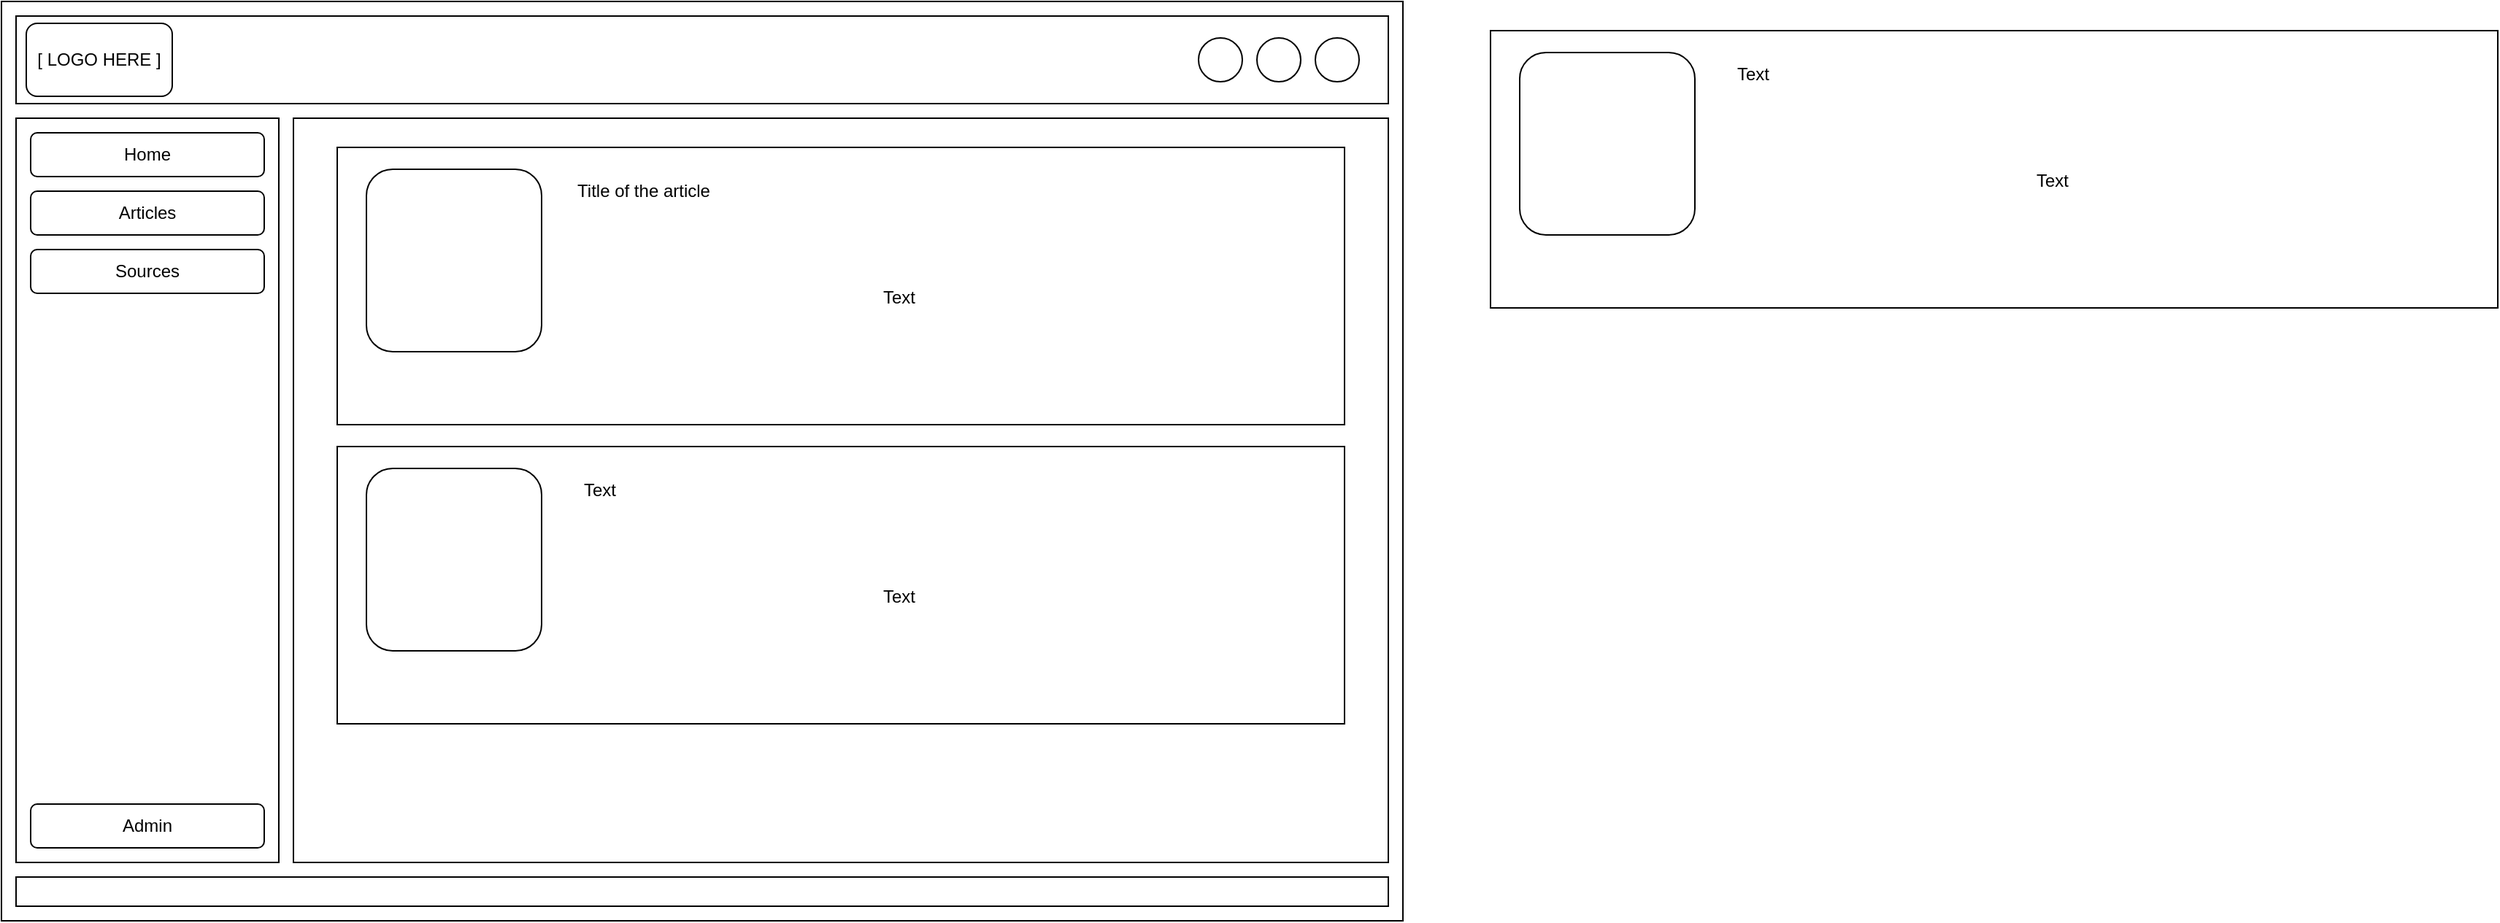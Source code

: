 <mxfile version="20.8.16" type="device"><diagram name="Page-1" id="1rPvVNWo4JykANCzksGn"><mxGraphModel dx="2437" dy="990" grid="1" gridSize="10" guides="1" tooltips="1" connect="1" arrows="1" fold="1" page="1" pageScale="1" pageWidth="1100" pageHeight="850" math="0" shadow="0"><root><mxCell id="0"/><mxCell id="1" parent="0"/><mxCell id="rIgHuXccZqjS1IpmSSS8-1" value="" style="rounded=0;whiteSpace=wrap;html=1;" parent="1" vertex="1"><mxGeometry x="60" y="120" width="960" height="630" as="geometry"/></mxCell><mxCell id="rIgHuXccZqjS1IpmSSS8-2" value="" style="rounded=0;whiteSpace=wrap;html=1;" parent="1" vertex="1"><mxGeometry x="70" y="130" width="940" height="60" as="geometry"/></mxCell><mxCell id="rIgHuXccZqjS1IpmSSS8-3" value="[ LOGO HERE ]" style="rounded=1;whiteSpace=wrap;html=1;" parent="1" vertex="1"><mxGeometry x="77" y="135" width="100" height="50" as="geometry"/></mxCell><mxCell id="rIgHuXccZqjS1IpmSSS8-4" value="" style="ellipse;whiteSpace=wrap;html=1;aspect=fixed;" parent="1" vertex="1"><mxGeometry x="960" y="145" width="30" height="30" as="geometry"/></mxCell><mxCell id="rIgHuXccZqjS1IpmSSS8-5" value="" style="ellipse;whiteSpace=wrap;html=1;aspect=fixed;" parent="1" vertex="1"><mxGeometry x="920" y="145" width="30" height="30" as="geometry"/></mxCell><mxCell id="rIgHuXccZqjS1IpmSSS8-6" value="" style="ellipse;whiteSpace=wrap;html=1;aspect=fixed;" parent="1" vertex="1"><mxGeometry x="880" y="145" width="30" height="30" as="geometry"/></mxCell><mxCell id="rIgHuXccZqjS1IpmSSS8-8" value="" style="rounded=0;whiteSpace=wrap;html=1;" parent="1" vertex="1"><mxGeometry x="70" y="200" width="180" height="510" as="geometry"/></mxCell><mxCell id="rIgHuXccZqjS1IpmSSS8-9" value="" style="rounded=0;whiteSpace=wrap;html=1;" parent="1" vertex="1"><mxGeometry x="70" y="720" width="940" height="20" as="geometry"/></mxCell><mxCell id="rIgHuXccZqjS1IpmSSS8-10" value="" style="rounded=0;whiteSpace=wrap;html=1;" parent="1" vertex="1"><mxGeometry x="260" y="200" width="750" height="510" as="geometry"/></mxCell><mxCell id="rIgHuXccZqjS1IpmSSS8-11" value="Home" style="rounded=1;whiteSpace=wrap;html=1;" parent="1" vertex="1"><mxGeometry x="80" y="210" width="160" height="30" as="geometry"/></mxCell><mxCell id="rIgHuXccZqjS1IpmSSS8-12" value="Articles" style="rounded=1;whiteSpace=wrap;html=1;" parent="1" vertex="1"><mxGeometry x="80" y="250" width="160" height="30" as="geometry"/></mxCell><mxCell id="rIgHuXccZqjS1IpmSSS8-13" value="Sources" style="rounded=1;whiteSpace=wrap;html=1;" parent="1" vertex="1"><mxGeometry x="80" y="290" width="160" height="30" as="geometry"/></mxCell><mxCell id="rIgHuXccZqjS1IpmSSS8-14" value="Admin" style="rounded=1;whiteSpace=wrap;html=1;" parent="1" vertex="1"><mxGeometry x="80" y="670" width="160" height="30" as="geometry"/></mxCell><mxCell id="sVqc9_80gZJhnCbYwCqF-5" value="" style="group" vertex="1" connectable="0" parent="1"><mxGeometry x="290" y="220" width="690" height="190" as="geometry"/></mxCell><mxCell id="sVqc9_80gZJhnCbYwCqF-6" value="" style="group" vertex="1" connectable="0" parent="sVqc9_80gZJhnCbYwCqF-5"><mxGeometry width="690" height="190" as="geometry"/></mxCell><mxCell id="sVqc9_80gZJhnCbYwCqF-1" value="" style="rounded=0;whiteSpace=wrap;html=1;" vertex="1" parent="sVqc9_80gZJhnCbYwCqF-6"><mxGeometry width="690" height="190" as="geometry"/></mxCell><mxCell id="sVqc9_80gZJhnCbYwCqF-2" value="" style="rounded=1;whiteSpace=wrap;html=1;" vertex="1" parent="sVqc9_80gZJhnCbYwCqF-6"><mxGeometry x="20" y="15" width="120" height="125" as="geometry"/></mxCell><mxCell id="sVqc9_80gZJhnCbYwCqF-3" value="Title of the article" style="text;html=1;strokeColor=none;fillColor=none;align=center;verticalAlign=middle;whiteSpace=wrap;rounded=0;" vertex="1" parent="sVqc9_80gZJhnCbYwCqF-6"><mxGeometry x="150" y="15" width="120" height="30" as="geometry"/></mxCell><mxCell id="sVqc9_80gZJhnCbYwCqF-4" value="Text" style="text;html=1;strokeColor=none;fillColor=none;align=center;verticalAlign=middle;whiteSpace=wrap;rounded=0;" vertex="1" parent="sVqc9_80gZJhnCbYwCqF-6"><mxGeometry x="150" y="45" width="470" height="115" as="geometry"/></mxCell><mxCell id="sVqc9_80gZJhnCbYwCqF-7" value="" style="group" vertex="1" connectable="0" parent="1"><mxGeometry x="1080" y="140" width="690" height="190" as="geometry"/></mxCell><mxCell id="sVqc9_80gZJhnCbYwCqF-8" value="" style="rounded=0;whiteSpace=wrap;html=1;" vertex="1" parent="sVqc9_80gZJhnCbYwCqF-7"><mxGeometry width="690" height="190" as="geometry"/></mxCell><mxCell id="sVqc9_80gZJhnCbYwCqF-9" value="" style="rounded=1;whiteSpace=wrap;html=1;" vertex="1" parent="sVqc9_80gZJhnCbYwCqF-7"><mxGeometry x="20" y="15" width="120" height="125" as="geometry"/></mxCell><mxCell id="sVqc9_80gZJhnCbYwCqF-10" value="Text" style="text;html=1;strokeColor=none;fillColor=none;align=center;verticalAlign=middle;whiteSpace=wrap;rounded=0;" vertex="1" parent="sVqc9_80gZJhnCbYwCqF-7"><mxGeometry x="150" y="15" width="60" height="30" as="geometry"/></mxCell><mxCell id="sVqc9_80gZJhnCbYwCqF-11" value="Text" style="text;html=1;strokeColor=none;fillColor=none;align=center;verticalAlign=middle;whiteSpace=wrap;rounded=0;" vertex="1" parent="sVqc9_80gZJhnCbYwCqF-7"><mxGeometry x="150" y="45" width="470" height="115" as="geometry"/></mxCell><mxCell id="sVqc9_80gZJhnCbYwCqF-12" value="" style="group" vertex="1" connectable="0" parent="1"><mxGeometry x="290" y="425" width="690" height="190" as="geometry"/></mxCell><mxCell id="sVqc9_80gZJhnCbYwCqF-13" value="" style="rounded=0;whiteSpace=wrap;html=1;" vertex="1" parent="sVqc9_80gZJhnCbYwCqF-12"><mxGeometry width="690" height="190" as="geometry"/></mxCell><mxCell id="sVqc9_80gZJhnCbYwCqF-14" value="" style="rounded=1;whiteSpace=wrap;html=1;" vertex="1" parent="sVqc9_80gZJhnCbYwCqF-12"><mxGeometry x="20" y="15" width="120" height="125" as="geometry"/></mxCell><mxCell id="sVqc9_80gZJhnCbYwCqF-15" value="Text" style="text;html=1;strokeColor=none;fillColor=none;align=center;verticalAlign=middle;whiteSpace=wrap;rounded=0;" vertex="1" parent="sVqc9_80gZJhnCbYwCqF-12"><mxGeometry x="150" y="15" width="60" height="30" as="geometry"/></mxCell><mxCell id="sVqc9_80gZJhnCbYwCqF-16" value="Text" style="text;html=1;strokeColor=none;fillColor=none;align=center;verticalAlign=middle;whiteSpace=wrap;rounded=0;" vertex="1" parent="sVqc9_80gZJhnCbYwCqF-12"><mxGeometry x="150" y="45" width="470" height="115" as="geometry"/></mxCell></root></mxGraphModel></diagram></mxfile>